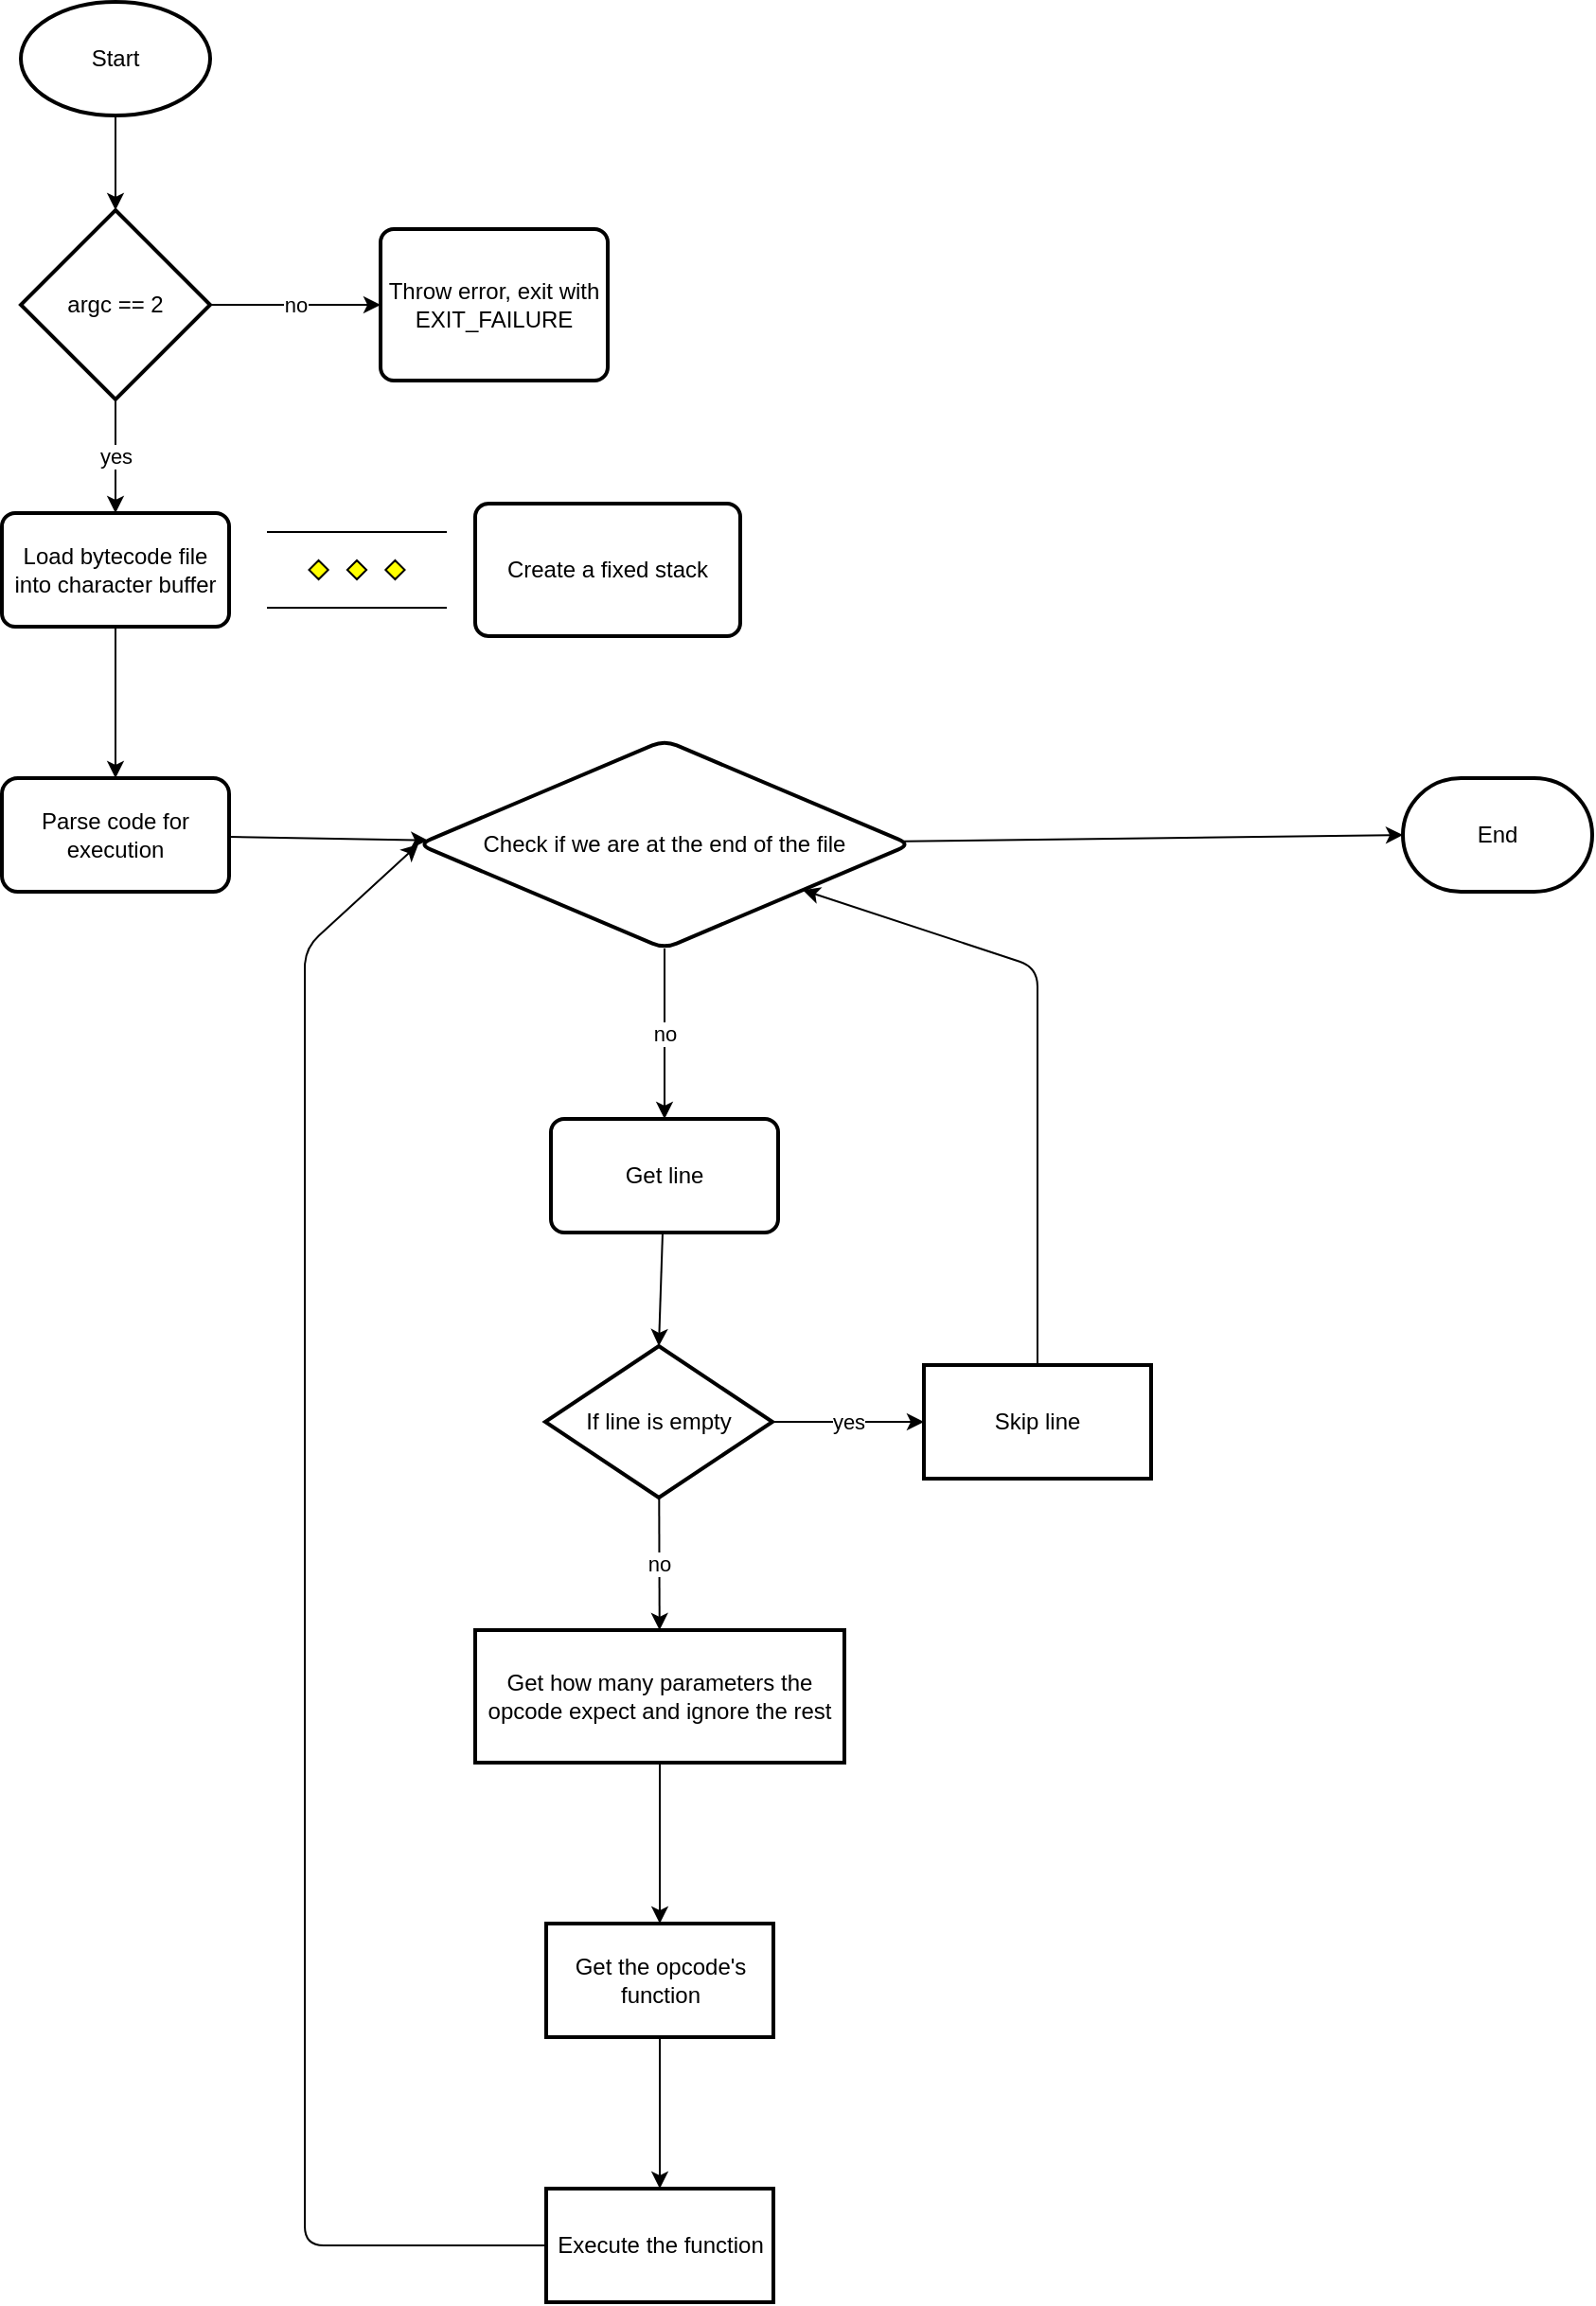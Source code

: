 <mxfile>
    <diagram id="-lUkKc9h_m-nN2Z2SPVY" name="Entry">
        <mxGraphModel dx="2418" dy="984" grid="1" gridSize="10" guides="1" tooltips="1" connect="1" arrows="1" fold="1" page="1" pageScale="1" pageWidth="1500" pageHeight="1500" math="0" shadow="0">
            <root>
                <mxCell id="0"/>
                <mxCell id="1" parent="0"/>
                <mxCell id="7" style="edgeStyle=none;html=1;entryX=0.5;entryY=0;entryDx=0;entryDy=0;entryPerimeter=0;" edge="1" parent="1" target="4">
                    <mxGeometry relative="1" as="geometry">
                        <mxPoint x="350" y="80" as="sourcePoint"/>
                    </mxGeometry>
                </mxCell>
                <mxCell id="6" value="no" style="edgeStyle=none;html=1;entryX=0;entryY=0.5;entryDx=0;entryDy=0;" edge="1" parent="1" source="4" target="5">
                    <mxGeometry relative="1" as="geometry"/>
                </mxCell>
                <mxCell id="9" value="yes" style="edgeStyle=none;html=1;entryX=0.5;entryY=0;entryDx=0;entryDy=0;" edge="1" parent="1" source="4" target="8">
                    <mxGeometry relative="1" as="geometry"/>
                </mxCell>
                <mxCell id="4" value="argc == 2" style="strokeWidth=2;html=1;shape=mxgraph.flowchart.decision;whiteSpace=wrap;" vertex="1" parent="1">
                    <mxGeometry x="300" y="130" width="100" height="100" as="geometry"/>
                </mxCell>
                <mxCell id="5" value="Throw error, exit with EXIT_FAILURE" style="rounded=1;whiteSpace=wrap;html=1;absoluteArcSize=1;arcSize=14;strokeWidth=2;" vertex="1" parent="1">
                    <mxGeometry x="490" y="140" width="120" height="80" as="geometry"/>
                </mxCell>
                <mxCell id="YezajQK5FHY1mKMTK0sC-21" value="" style="edgeStyle=none;html=1;" edge="1" parent="1" source="8" target="YezajQK5FHY1mKMTK0sC-20">
                    <mxGeometry relative="1" as="geometry"/>
                </mxCell>
                <mxCell id="8" value="Load bytecode file into character buffer" style="rounded=1;whiteSpace=wrap;html=1;absoluteArcSize=1;arcSize=14;strokeWidth=2;" vertex="1" parent="1">
                    <mxGeometry x="290" y="290" width="120" height="60" as="geometry"/>
                </mxCell>
                <mxCell id="YezajQK5FHY1mKMTK0sC-26" style="edgeStyle=none;html=1;entryX=0.5;entryY=0;entryDx=0;entryDy=0;" edge="1" parent="1" source="10" target="YezajQK5FHY1mKMTK0sC-29">
                    <mxGeometry relative="1" as="geometry">
                        <mxPoint x="640" y="710" as="targetPoint"/>
                    </mxGeometry>
                </mxCell>
                <mxCell id="10" value="Get line" style="rounded=1;whiteSpace=wrap;html=1;absoluteArcSize=1;arcSize=14;strokeWidth=2;" vertex="1" parent="1">
                    <mxGeometry x="580" y="610" width="120" height="60" as="geometry"/>
                </mxCell>
                <mxCell id="13" value="" style="verticalLabelPosition=bottom;verticalAlign=top;html=1;shape=mxgraph.flowchart.parallel_mode;pointerEvents=1" vertex="1" parent="1">
                    <mxGeometry x="430" y="300" width="95" height="40" as="geometry"/>
                </mxCell>
                <mxCell id="14" value="Create a fixed stack" style="rounded=1;whiteSpace=wrap;html=1;absoluteArcSize=1;arcSize=14;strokeWidth=2;" vertex="1" parent="1">
                    <mxGeometry x="540" y="285" width="140" height="70" as="geometry"/>
                </mxCell>
                <mxCell id="YezajQK5FHY1mKMTK0sC-47" value="" style="edgeStyle=none;html=1;" edge="1" parent="1" source="YezajQK5FHY1mKMTK0sC-20" target="YezajQK5FHY1mKMTK0sC-46">
                    <mxGeometry relative="1" as="geometry"/>
                </mxCell>
                <mxCell id="YezajQK5FHY1mKMTK0sC-20" value="Parse code for execution" style="whiteSpace=wrap;html=1;rounded=1;arcSize=14;strokeWidth=2;" vertex="1" parent="1">
                    <mxGeometry x="290" y="430" width="120" height="60" as="geometry"/>
                </mxCell>
                <mxCell id="YezajQK5FHY1mKMTK0sC-24" value="Start" style="strokeWidth=2;html=1;shape=mxgraph.flowchart.start_1;whiteSpace=wrap;" vertex="1" parent="1">
                    <mxGeometry x="300" y="20" width="100" height="60" as="geometry"/>
                </mxCell>
                <mxCell id="YezajQK5FHY1mKMTK0sC-32" value="yes" style="edgeStyle=none;html=1;" edge="1" parent="1" source="YezajQK5FHY1mKMTK0sC-29" target="YezajQK5FHY1mKMTK0sC-31">
                    <mxGeometry relative="1" as="geometry"/>
                </mxCell>
                <mxCell id="YezajQK5FHY1mKMTK0sC-34" value="no" style="edgeStyle=none;html=1;" edge="1" parent="1" source="YezajQK5FHY1mKMTK0sC-29" target="YezajQK5FHY1mKMTK0sC-33">
                    <mxGeometry relative="1" as="geometry"/>
                </mxCell>
                <mxCell id="YezajQK5FHY1mKMTK0sC-29" value="If line is empty" style="rhombus;whiteSpace=wrap;html=1;strokeWidth=2;" vertex="1" parent="1">
                    <mxGeometry x="577" y="730" width="120" height="80" as="geometry"/>
                </mxCell>
                <mxCell id="YezajQK5FHY1mKMTK0sC-51" style="edgeStyle=none;html=1;" edge="1" parent="1" source="YezajQK5FHY1mKMTK0sC-31" target="YezajQK5FHY1mKMTK0sC-46">
                    <mxGeometry relative="1" as="geometry">
                        <Array as="points">
                            <mxPoint x="837" y="530"/>
                        </Array>
                    </mxGeometry>
                </mxCell>
                <mxCell id="YezajQK5FHY1mKMTK0sC-31" value="Skip line" style="whiteSpace=wrap;html=1;strokeWidth=2;" vertex="1" parent="1">
                    <mxGeometry x="777" y="740" width="120" height="60" as="geometry"/>
                </mxCell>
                <mxCell id="YezajQK5FHY1mKMTK0sC-36" value="" style="edgeStyle=none;html=1;" edge="1" parent="1" source="YezajQK5FHY1mKMTK0sC-33" target="YezajQK5FHY1mKMTK0sC-35">
                    <mxGeometry relative="1" as="geometry"/>
                </mxCell>
                <mxCell id="YezajQK5FHY1mKMTK0sC-33" value="Get how many parameters the opcode expect and ignore the rest" style="whiteSpace=wrap;html=1;strokeWidth=2;" vertex="1" parent="1">
                    <mxGeometry x="540" y="880" width="195" height="70" as="geometry"/>
                </mxCell>
                <mxCell id="YezajQK5FHY1mKMTK0sC-38" value="" style="edgeStyle=none;html=1;" edge="1" parent="1" source="YezajQK5FHY1mKMTK0sC-35" target="YezajQK5FHY1mKMTK0sC-37">
                    <mxGeometry relative="1" as="geometry"/>
                </mxCell>
                <mxCell id="YezajQK5FHY1mKMTK0sC-35" value="Get the opcode's function" style="whiteSpace=wrap;html=1;strokeWidth=2;" vertex="1" parent="1">
                    <mxGeometry x="577.5" y="1035" width="120" height="60" as="geometry"/>
                </mxCell>
                <mxCell id="YezajQK5FHY1mKMTK0sC-52" style="edgeStyle=none;html=1;entryX=0;entryY=0.5;entryDx=0;entryDy=0;" edge="1" parent="1" source="YezajQK5FHY1mKMTK0sC-37" target="YezajQK5FHY1mKMTK0sC-46">
                    <mxGeometry relative="1" as="geometry">
                        <Array as="points">
                            <mxPoint x="450" y="1205"/>
                            <mxPoint x="450" y="520"/>
                        </Array>
                    </mxGeometry>
                </mxCell>
                <mxCell id="YezajQK5FHY1mKMTK0sC-37" value="Execute the function" style="whiteSpace=wrap;html=1;strokeWidth=2;" vertex="1" parent="1">
                    <mxGeometry x="577.5" y="1175" width="120" height="60" as="geometry"/>
                </mxCell>
                <mxCell id="YezajQK5FHY1mKMTK0sC-48" value="no" style="edgeStyle=none;html=1;entryX=0.5;entryY=0;entryDx=0;entryDy=0;" edge="1" parent="1" source="YezajQK5FHY1mKMTK0sC-46" target="10">
                    <mxGeometry relative="1" as="geometry"/>
                </mxCell>
                <mxCell id="YezajQK5FHY1mKMTK0sC-50" style="edgeStyle=none;html=1;entryX=0;entryY=0.5;entryDx=0;entryDy=0;entryPerimeter=0;" edge="1" parent="1" source="YezajQK5FHY1mKMTK0sC-46" target="YezajQK5FHY1mKMTK0sC-49">
                    <mxGeometry relative="1" as="geometry"/>
                </mxCell>
                <mxCell id="YezajQK5FHY1mKMTK0sC-46" value="Check if we are at the end of the file" style="rhombus;whiteSpace=wrap;html=1;rounded=1;arcSize=14;strokeWidth=2;" vertex="1" parent="1">
                    <mxGeometry x="510" y="410" width="260" height="110" as="geometry"/>
                </mxCell>
                <mxCell id="YezajQK5FHY1mKMTK0sC-49" value="End" style="strokeWidth=2;html=1;shape=mxgraph.flowchart.terminator;whiteSpace=wrap;rounded=1;" vertex="1" parent="1">
                    <mxGeometry x="1030" y="430" width="100" height="60" as="geometry"/>
                </mxCell>
            </root>
        </mxGraphModel>
    </diagram>
</mxfile>